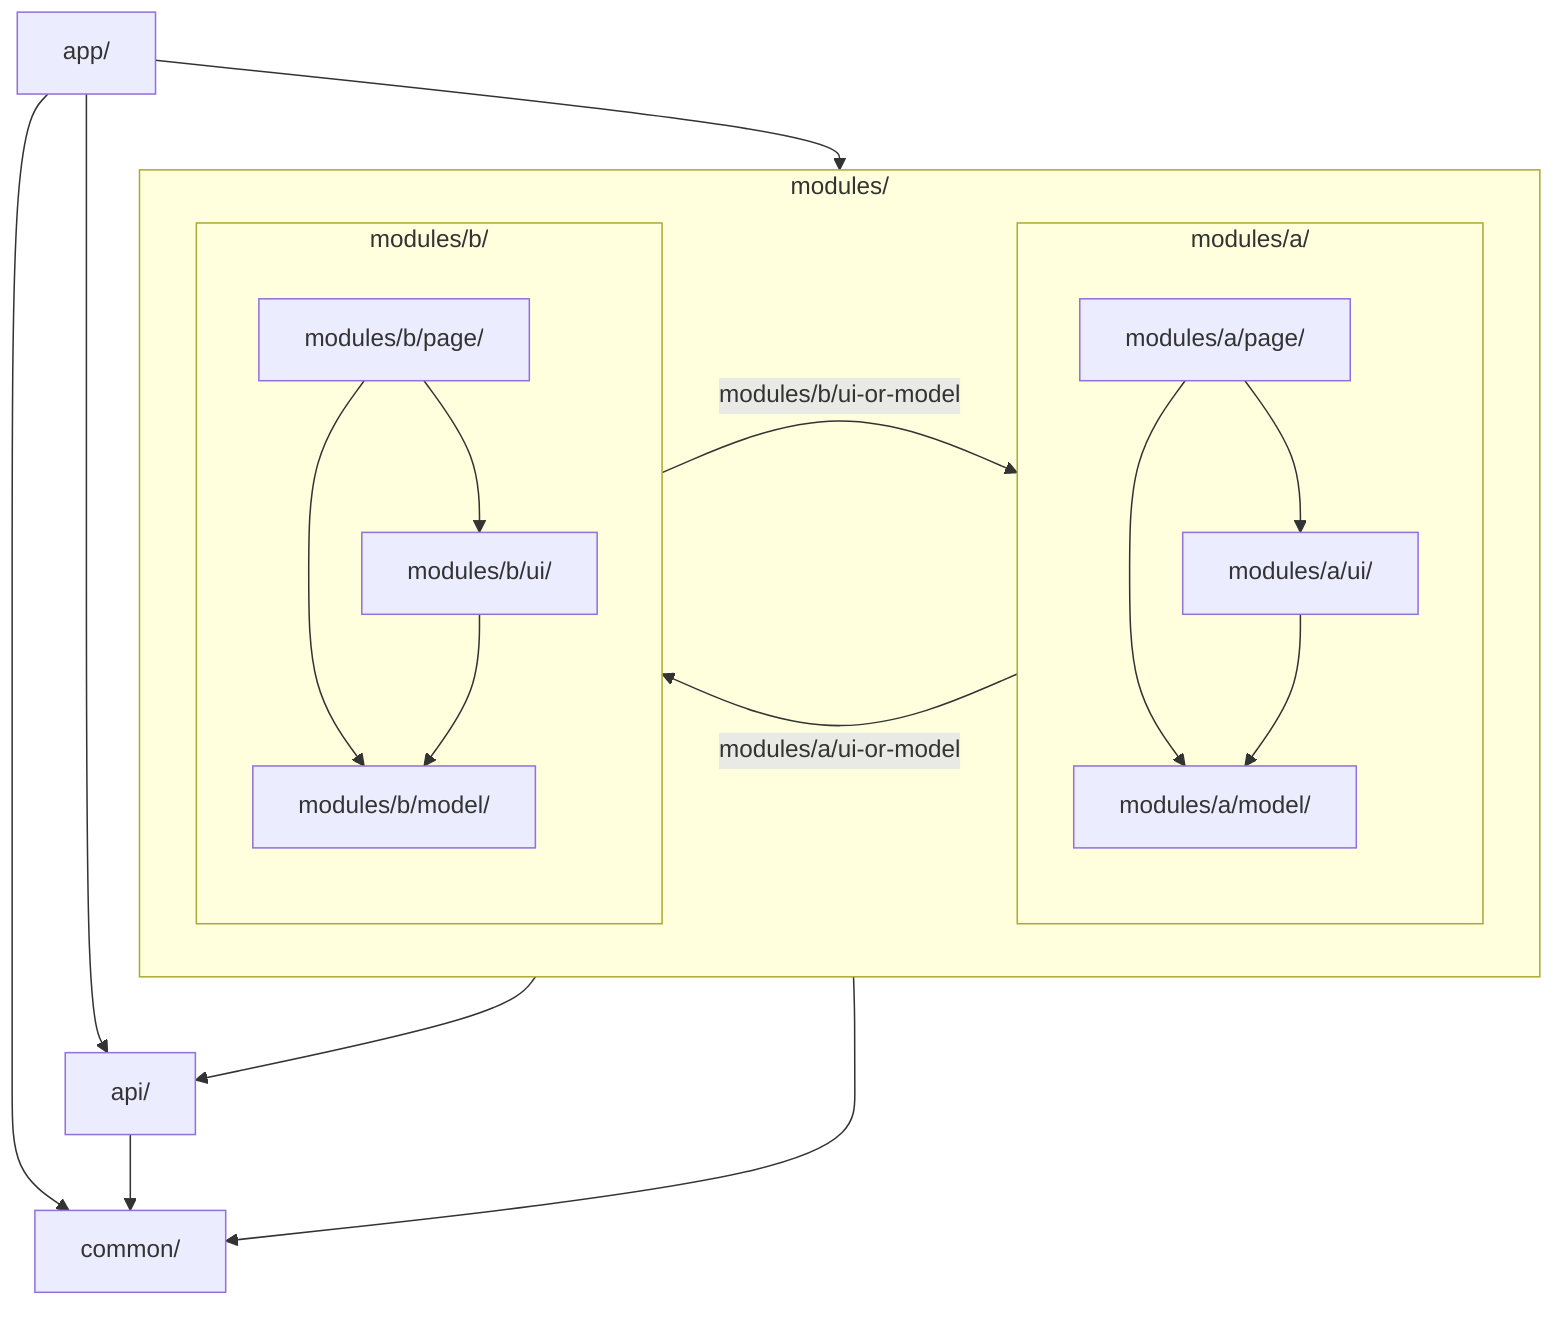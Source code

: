 flowchart
    app/ --> modules/
    app/ --> api/
    app/ --> common/
    modules/ --> api/
    modules/ --> common/
    api/ --> common/

    subgraph modules/
        subgraph modules/a/
            modules/a/page/ --> modules/a/ui/
            modules/a/page/ --> modules/a/model/
            modules/a/ui/ --> modules/a/model/
        end
        subgraph modules/b/
            modules/b/page/ --> modules/b/ui/
            modules/b/page/ --> modules/b/model/
            modules/b/ui/ --> modules/b/model/
        end
    end
    modules/a/ -- modules/a/ui-or-model --> modules/b/
    modules/b/ -- modules/b/ui-or-model --> modules/a/